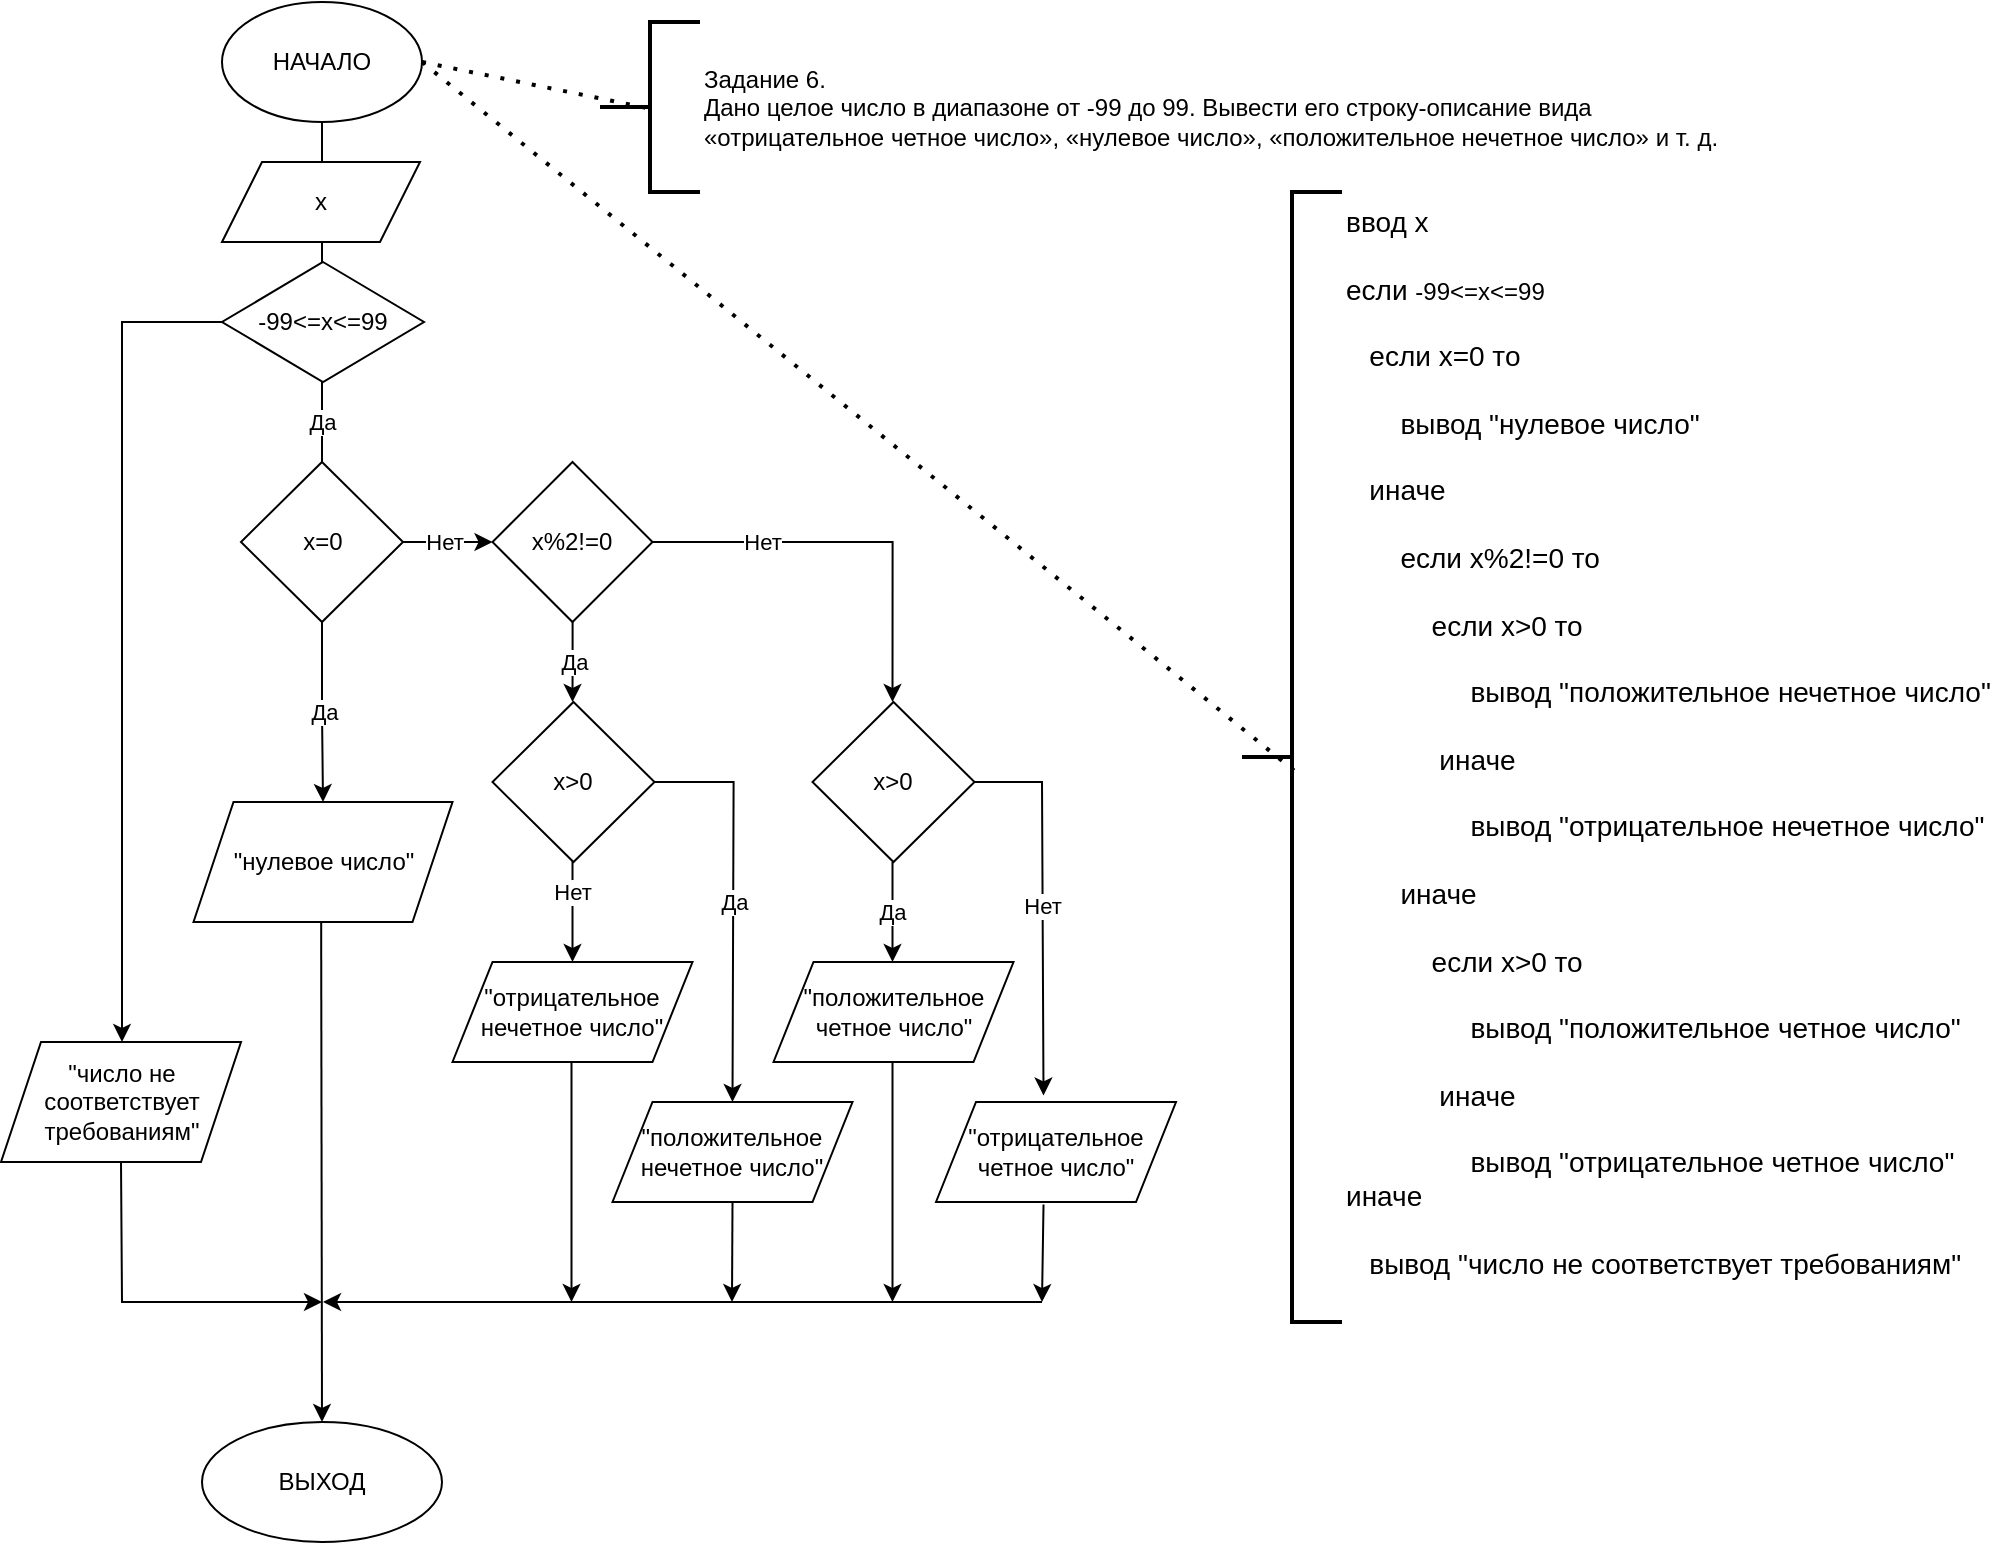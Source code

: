 <mxfile version="17.4.3" type="github">
  <diagram id="37yr4msfYbyl-9EYdki9" name="Page-1">
    <mxGraphModel dx="1328" dy="2141" grid="1" gridSize="10" guides="1" tooltips="1" connect="1" arrows="1" fold="1" page="1" pageScale="1" pageWidth="827" pageHeight="1169" math="0" shadow="0">
      <root>
        <mxCell id="0" />
        <mxCell id="1" parent="0" />
        <mxCell id="oL-Ydp1QBFsGxcC119Pf-1" value="Да" style="edgeStyle=none;rounded=0;orthogonalLoop=1;jettySize=auto;html=1;exitX=0.5;exitY=1;exitDx=0;exitDy=0;" parent="1" edge="1" source="oL-Ydp1QBFsGxcC119Pf-2">
          <mxGeometry x="0.5" relative="1" as="geometry">
            <mxPoint x="400" y="80" as="sourcePoint" />
            <mxPoint x="400" y="250" as="targetPoint" />
            <mxPoint as="offset" />
          </mxGeometry>
        </mxCell>
        <mxCell id="oL-Ydp1QBFsGxcC119Pf-2" value="НАЧАЛО" style="ellipse;whiteSpace=wrap;html=1;" parent="1" vertex="1">
          <mxGeometry x="350" y="-10" width="100" height="60" as="geometry" />
        </mxCell>
        <mxCell id="oL-Ydp1QBFsGxcC119Pf-3" value="Нет" style="edgeStyle=none;rounded=0;orthogonalLoop=1;jettySize=auto;html=1;entryX=0;entryY=0.5;entryDx=0;entryDy=0;" parent="1" source="oL-Ydp1QBFsGxcC119Pf-5" target="oL-Ydp1QBFsGxcC119Pf-19" edge="1">
          <mxGeometry x="-0.129" relative="1" as="geometry">
            <mxPoint x="490" y="260" as="targetPoint" />
            <mxPoint x="1" as="offset" />
          </mxGeometry>
        </mxCell>
        <mxCell id="oL-Ydp1QBFsGxcC119Pf-4" value="Да" style="edgeStyle=orthogonalEdgeStyle;rounded=0;orthogonalLoop=1;jettySize=auto;html=1;entryX=0.5;entryY=0;entryDx=0;entryDy=0;" parent="1" source="oL-Ydp1QBFsGxcC119Pf-5" target="oL-Ydp1QBFsGxcC119Pf-25" edge="1">
          <mxGeometry relative="1" as="geometry">
            <mxPoint x="400.5" y="340" as="targetPoint" />
          </mxGeometry>
        </mxCell>
        <mxCell id="oL-Ydp1QBFsGxcC119Pf-5" value="x=0" style="rhombus;whiteSpace=wrap;html=1;" parent="1" vertex="1">
          <mxGeometry x="359.5" y="220" width="81" height="80" as="geometry" />
        </mxCell>
        <mxCell id="oL-Ydp1QBFsGxcC119Pf-7" value="x" style="shape=parallelogram;perimeter=parallelogramPerimeter;whiteSpace=wrap;html=1;fixedSize=1;" parent="1" vertex="1">
          <mxGeometry x="350" y="70" width="99" height="40" as="geometry" />
        </mxCell>
        <mxCell id="oL-Ydp1QBFsGxcC119Pf-10" style="edgeStyle=none;rounded=0;orthogonalLoop=1;jettySize=auto;html=1;exitX=0.5;exitY=1;exitDx=0;exitDy=0;" parent="1" edge="1">
          <mxGeometry relative="1" as="geometry">
            <mxPoint x="401.75" y="590" as="sourcePoint" />
            <mxPoint x="401.75" y="590" as="targetPoint" />
          </mxGeometry>
        </mxCell>
        <mxCell id="oL-Ydp1QBFsGxcC119Pf-11" value="ВЫХОД" style="ellipse;whiteSpace=wrap;html=1;" parent="1" vertex="1">
          <mxGeometry x="340" y="700" width="120" height="60" as="geometry" />
        </mxCell>
        <mxCell id="oL-Ydp1QBFsGxcC119Pf-12" value="Задание 6. &lt;br&gt;&lt;div&gt;&lt;div&gt;Дано целое число в диапазоне от -99 до 99. Вывести его строку-описание вида&lt;/div&gt;&lt;div&gt;«отрицательное четное число», «нулевое число», «положительное нечетное число» и т. д.&lt;/div&gt;&lt;/div&gt;" style="strokeWidth=2;html=1;shape=mxgraph.flowchart.annotation_2;align=left;labelPosition=right;pointerEvents=1;" parent="1" vertex="1">
          <mxGeometry x="539" width="50" height="85" as="geometry" />
        </mxCell>
        <mxCell id="oL-Ydp1QBFsGxcC119Pf-13" value="" style="endArrow=none;dashed=1;html=1;dashPattern=1 3;strokeWidth=2;rounded=0;exitX=1;exitY=0.5;exitDx=0;exitDy=0;entryX=0.52;entryY=0.512;entryDx=0;entryDy=0;entryPerimeter=0;" parent="1" source="oL-Ydp1QBFsGxcC119Pf-2" target="oL-Ydp1QBFsGxcC119Pf-12" edge="1">
          <mxGeometry width="50" height="50" relative="1" as="geometry">
            <mxPoint x="532.5" y="160" as="sourcePoint" />
            <mxPoint x="582.5" y="110" as="targetPoint" />
          </mxGeometry>
        </mxCell>
        <mxCell id="oL-Ydp1QBFsGxcC119Pf-14" value="ввод х&lt;br&gt;&lt;br&gt;если&amp;nbsp;&lt;span style=&quot;font-size: 12px ; text-align: center&quot;&gt;-99&amp;lt;=x&amp;lt;=99&lt;/span&gt;&lt;br&gt;&lt;br&gt;&amp;nbsp; &amp;nbsp;если x=0 то&lt;br&gt;&lt;span&gt; &lt;/span&gt;&lt;span&gt; &lt;/span&gt;&lt;br&gt;&lt;span&gt;&lt;/span&gt;&amp;nbsp; &amp;nbsp;&amp;nbsp; &amp;nbsp; вывод &quot;нулевое число&quot;&lt;br&gt;&amp;nbsp; &amp;nbsp;&amp;nbsp;&lt;br&gt;&amp;nbsp; &amp;nbsp;иначе &lt;br&gt;&amp;nbsp; &amp;nbsp; &lt;br&gt;&amp;nbsp; &amp;nbsp;&amp;nbsp; &amp;nbsp; если x%2!=0 то&lt;br&gt;&lt;br&gt;&amp;nbsp; &amp;nbsp; &amp;nbsp; &amp;nbsp; &amp;nbsp; &amp;nbsp;если х&amp;gt;0 то&lt;br&gt;&lt;br&gt;&amp;nbsp; &amp;nbsp; &amp;nbsp; &amp;nbsp; &amp;nbsp; &amp;nbsp; &amp;nbsp; &amp;nbsp; вывод &quot;положительное нечетное число&quot;&lt;br&gt;&lt;br&gt;&amp;nbsp; &amp;nbsp; &amp;nbsp; &amp;nbsp; &amp;nbsp; &amp;nbsp; иначе&amp;nbsp;&amp;nbsp;&lt;br&gt;&lt;br&gt;&amp;nbsp; &amp;nbsp; &amp;nbsp; &amp;nbsp; &amp;nbsp; &amp;nbsp; &amp;nbsp; &amp;nbsp; вывод &quot;отрицательное нечетное число&quot;&lt;br&gt;&lt;br&gt;&amp;nbsp; &amp;nbsp; &amp;nbsp; &amp;nbsp;иначе&lt;br&gt;&lt;br&gt;&amp;nbsp; &amp;nbsp; &amp;nbsp; &amp;nbsp; &amp;nbsp; &amp;nbsp;если х&amp;gt;0 то&lt;br&gt;&lt;br&gt;&amp;nbsp; &amp;nbsp; &amp;nbsp; &amp;nbsp; &amp;nbsp; &amp;nbsp; &amp;nbsp; &amp;nbsp; вывод &quot;положительное четное число&quot;&lt;br&gt;&lt;br&gt;&amp;nbsp; &amp;nbsp; &amp;nbsp; &amp;nbsp; &amp;nbsp; &amp;nbsp; иначе&amp;nbsp;&amp;nbsp;&lt;br&gt;&lt;br&gt;&amp;nbsp; &amp;nbsp; &amp;nbsp; &amp;nbsp; &amp;nbsp; &amp;nbsp; &amp;nbsp; &amp;nbsp; вывод &quot;отрицательное четное число&quot;&amp;nbsp;&lt;br&gt;иначе&amp;nbsp;&amp;nbsp;&lt;br&gt;&lt;br&gt;&amp;nbsp; &amp;nbsp;вывод &quot;число не соответствует требованиям&quot;&amp;nbsp;&lt;br&gt;&lt;br&gt;&amp;nbsp; &amp;nbsp; &amp;nbsp; &amp;nbsp;&amp;nbsp;" style="strokeWidth=2;html=1;shape=mxgraph.flowchart.annotation_2;align=left;labelPosition=right;pointerEvents=1;verticalAlign=top;fontSize=14;spacing=2;spacingBottom=0;spacingLeft=0;spacingTop=0;horizontal=1;" parent="1" vertex="1">
          <mxGeometry x="860" y="85" width="50" height="565" as="geometry" />
        </mxCell>
        <mxCell id="oL-Ydp1QBFsGxcC119Pf-15" value="" style="endArrow=none;dashed=1;html=1;dashPattern=1 3;strokeWidth=2;rounded=0;exitX=1;exitY=0.5;exitDx=0;exitDy=0;entryX=0.52;entryY=0.512;entryDx=0;entryDy=0;entryPerimeter=0;" parent="1" source="oL-Ydp1QBFsGxcC119Pf-2" target="oL-Ydp1QBFsGxcC119Pf-14" edge="1">
          <mxGeometry width="50" height="50" relative="1" as="geometry">
            <mxPoint x="770" y="115" as="sourcePoint" />
            <mxPoint x="902.5" y="175" as="targetPoint" />
          </mxGeometry>
        </mxCell>
        <mxCell id="oL-Ydp1QBFsGxcC119Pf-17" value="Нет" style="edgeStyle=orthogonalEdgeStyle;rounded=0;orthogonalLoop=1;jettySize=auto;html=1;" parent="1" source="oL-Ydp1QBFsGxcC119Pf-19" edge="1">
          <mxGeometry x="-0.453" relative="1" as="geometry">
            <mxPoint as="offset" />
            <mxPoint x="685.25" y="340" as="targetPoint" />
            <Array as="points">
              <mxPoint x="685" y="260" />
            </Array>
          </mxGeometry>
        </mxCell>
        <mxCell id="oL-Ydp1QBFsGxcC119Pf-18" value="Да" style="edgeStyle=orthogonalEdgeStyle;rounded=0;orthogonalLoop=1;jettySize=auto;html=1;" parent="1" source="oL-Ydp1QBFsGxcC119Pf-19" edge="1">
          <mxGeometry relative="1" as="geometry">
            <mxPoint x="525.25" y="340" as="targetPoint" />
          </mxGeometry>
        </mxCell>
        <mxCell id="oL-Ydp1QBFsGxcC119Pf-19" value="x%2!=0" style="rhombus;whiteSpace=wrap;html=1;" parent="1" vertex="1">
          <mxGeometry x="485.25" y="220" width="80" height="80" as="geometry" />
        </mxCell>
        <mxCell id="oL-Ydp1QBFsGxcC119Pf-22" value="Нет" style="endArrow=classic;html=1;rounded=0;exitX=0.5;exitY=1;exitDx=0;exitDy=0;" parent="1" edge="1">
          <mxGeometry width="50" height="50" relative="1" as="geometry">
            <mxPoint x="525.25" y="400" as="sourcePoint" />
            <mxPoint x="525.25" y="470" as="targetPoint" />
          </mxGeometry>
        </mxCell>
        <mxCell id="oL-Ydp1QBFsGxcC119Pf-23" value="" style="endArrow=classic;html=1;rounded=0;exitX=0.5;exitY=1;exitDx=0;exitDy=0;entryX=0.5;entryY=0;entryDx=0;entryDy=0;" parent="1" target="oL-Ydp1QBFsGxcC119Pf-11" edge="1">
          <mxGeometry width="50" height="50" relative="1" as="geometry">
            <mxPoint x="399.5" y="400" as="sourcePoint" />
            <mxPoint x="400" y="540" as="targetPoint" />
          </mxGeometry>
        </mxCell>
        <mxCell id="oL-Ydp1QBFsGxcC119Pf-24" value="" style="endArrow=classic;html=1;rounded=0;" parent="1" edge="1">
          <mxGeometry width="50" height="50" relative="1" as="geometry">
            <mxPoint x="760" y="640" as="sourcePoint" />
            <mxPoint x="400.5" y="640" as="targetPoint" />
          </mxGeometry>
        </mxCell>
        <mxCell id="oL-Ydp1QBFsGxcC119Pf-25" value="&quot;нулевое число&quot;" style="shape=parallelogram;perimeter=parallelogramPerimeter;whiteSpace=wrap;html=1;fixedSize=1;" parent="1" vertex="1">
          <mxGeometry x="335.75" y="390" width="129.5" height="60" as="geometry" />
        </mxCell>
        <mxCell id="oL-Ydp1QBFsGxcC119Pf-31" value="Да" style="edgeStyle=orthogonalEdgeStyle;rounded=0;orthogonalLoop=1;jettySize=auto;html=1;exitX=1;exitY=0.5;exitDx=0;exitDy=0;" parent="1" source="oL-Ydp1QBFsGxcC119Pf-26" edge="1">
          <mxGeometry relative="1" as="geometry">
            <mxPoint x="605.25" y="540" as="targetPoint" />
          </mxGeometry>
        </mxCell>
        <mxCell id="oL-Ydp1QBFsGxcC119Pf-26" value="x&amp;gt;0" style="rhombus;whiteSpace=wrap;html=1;" parent="1" vertex="1">
          <mxGeometry x="485.25" y="340" width="81" height="80" as="geometry" />
        </mxCell>
        <mxCell id="oL-Ydp1QBFsGxcC119Pf-27" value="x&amp;gt;0" style="rhombus;whiteSpace=wrap;html=1;" parent="1" vertex="1">
          <mxGeometry x="645.25" y="340" width="81" height="80" as="geometry" />
        </mxCell>
        <mxCell id="oL-Ydp1QBFsGxcC119Pf-28" value="Да" style="endArrow=classic;html=1;rounded=0;" parent="1" edge="1">
          <mxGeometry width="50" height="50" relative="1" as="geometry">
            <mxPoint x="685.25" y="420" as="sourcePoint" />
            <mxPoint x="685.25" y="470" as="targetPoint" />
          </mxGeometry>
        </mxCell>
        <mxCell id="oL-Ydp1QBFsGxcC119Pf-32" value="&quot;положительное нечетное число&quot;" style="shape=parallelogram;perimeter=parallelogramPerimeter;whiteSpace=wrap;html=1;fixedSize=1;" parent="1" vertex="1">
          <mxGeometry x="545.25" y="540" width="120" height="50" as="geometry" />
        </mxCell>
        <mxCell id="oL-Ydp1QBFsGxcC119Pf-33" value="&quot;отрицательное&lt;br&gt;нечетное число&quot;" style="shape=parallelogram;perimeter=parallelogramPerimeter;whiteSpace=wrap;html=1;fixedSize=1;" parent="1" vertex="1">
          <mxGeometry x="465.25" y="470" width="120" height="50" as="geometry" />
        </mxCell>
        <mxCell id="oL-Ydp1QBFsGxcC119Pf-34" value="&quot;положительное&lt;br&gt;четное число&quot;" style="shape=parallelogram;perimeter=parallelogramPerimeter;whiteSpace=wrap;html=1;fixedSize=1;" parent="1" vertex="1">
          <mxGeometry x="625.75" y="470" width="120" height="50" as="geometry" />
        </mxCell>
        <mxCell id="oL-Ydp1QBFsGxcC119Pf-35" value="&quot;отрицательное четное число&quot;" style="shape=parallelogram;perimeter=parallelogramPerimeter;whiteSpace=wrap;html=1;fixedSize=1;" parent="1" vertex="1">
          <mxGeometry x="707" y="540" width="120" height="50" as="geometry" />
        </mxCell>
        <mxCell id="oL-Ydp1QBFsGxcC119Pf-36" value="Нет" style="endArrow=classic;html=1;rounded=0;entryX=0.448;entryY=-0.065;entryDx=0;entryDy=0;entryPerimeter=0;" parent="1" target="oL-Ydp1QBFsGxcC119Pf-35" edge="1">
          <mxGeometry width="50" height="50" relative="1" as="geometry">
            <mxPoint x="726.25" y="380" as="sourcePoint" />
            <mxPoint x="770" y="540" as="targetPoint" />
            <Array as="points">
              <mxPoint x="760" y="380" />
            </Array>
          </mxGeometry>
        </mxCell>
        <mxCell id="oL-Ydp1QBFsGxcC119Pf-37" value="" style="endArrow=classic;html=1;rounded=0;" parent="1" edge="1">
          <mxGeometry width="50" height="50" relative="1" as="geometry">
            <mxPoint x="524.75" y="520" as="sourcePoint" />
            <mxPoint x="524.75" y="640" as="targetPoint" />
            <Array as="points" />
          </mxGeometry>
        </mxCell>
        <mxCell id="oL-Ydp1QBFsGxcC119Pf-38" value="" style="endArrow=classic;html=1;rounded=0;" parent="1" edge="1">
          <mxGeometry width="50" height="50" relative="1" as="geometry">
            <mxPoint x="685.25" y="520" as="sourcePoint" />
            <mxPoint x="685.25" y="640" as="targetPoint" />
            <Array as="points" />
          </mxGeometry>
        </mxCell>
        <mxCell id="oL-Ydp1QBFsGxcC119Pf-41" value="" style="endArrow=classic;html=1;rounded=0;exitX=0.5;exitY=1;exitDx=0;exitDy=0;" parent="1" source="oL-Ydp1QBFsGxcC119Pf-32" edge="1">
          <mxGeometry width="50" height="50" relative="1" as="geometry">
            <mxPoint x="710" y="570" as="sourcePoint" />
            <mxPoint x="605" y="640" as="targetPoint" />
          </mxGeometry>
        </mxCell>
        <mxCell id="oL-Ydp1QBFsGxcC119Pf-42" value="" style="endArrow=classic;html=1;rounded=0;exitX=0.448;exitY=1.026;exitDx=0;exitDy=0;exitPerimeter=0;" parent="1" source="oL-Ydp1QBFsGxcC119Pf-35" edge="1">
          <mxGeometry width="50" height="50" relative="1" as="geometry">
            <mxPoint x="780.25" y="590" as="sourcePoint" />
            <mxPoint x="760" y="640" as="targetPoint" />
          </mxGeometry>
        </mxCell>
        <mxCell id="rUkNuJKTkSLZ4o0tmojv-9" value="" style="edgeStyle=orthogonalEdgeStyle;rounded=0;orthogonalLoop=1;jettySize=auto;html=1;" edge="1" parent="1" source="rUkNuJKTkSLZ4o0tmojv-1" target="rUkNuJKTkSLZ4o0tmojv-8">
          <mxGeometry relative="1" as="geometry">
            <Array as="points">
              <mxPoint x="300" y="150" />
            </Array>
          </mxGeometry>
        </mxCell>
        <mxCell id="rUkNuJKTkSLZ4o0tmojv-1" value="-99&amp;lt;=x&amp;lt;=99" style="rhombus;whiteSpace=wrap;html=1;" vertex="1" parent="1">
          <mxGeometry x="350" y="120" width="101" height="60" as="geometry" />
        </mxCell>
        <mxCell id="rUkNuJKTkSLZ4o0tmojv-8" value="&quot;число не соответствует требованиям&quot;" style="shape=parallelogram;perimeter=parallelogramPerimeter;whiteSpace=wrap;html=1;fixedSize=1;" vertex="1" parent="1">
          <mxGeometry x="239.5" y="510" width="120" height="60" as="geometry" />
        </mxCell>
        <mxCell id="rUkNuJKTkSLZ4o0tmojv-12" value="" style="endArrow=classic;html=1;rounded=0;exitX=0.5;exitY=1;exitDx=0;exitDy=0;" edge="1" parent="1" source="rUkNuJKTkSLZ4o0tmojv-8">
          <mxGeometry width="50" height="50" relative="1" as="geometry">
            <mxPoint x="810" y="400" as="sourcePoint" />
            <mxPoint x="400" y="640" as="targetPoint" />
            <Array as="points">
              <mxPoint x="300" y="640" />
            </Array>
          </mxGeometry>
        </mxCell>
      </root>
    </mxGraphModel>
  </diagram>
</mxfile>
